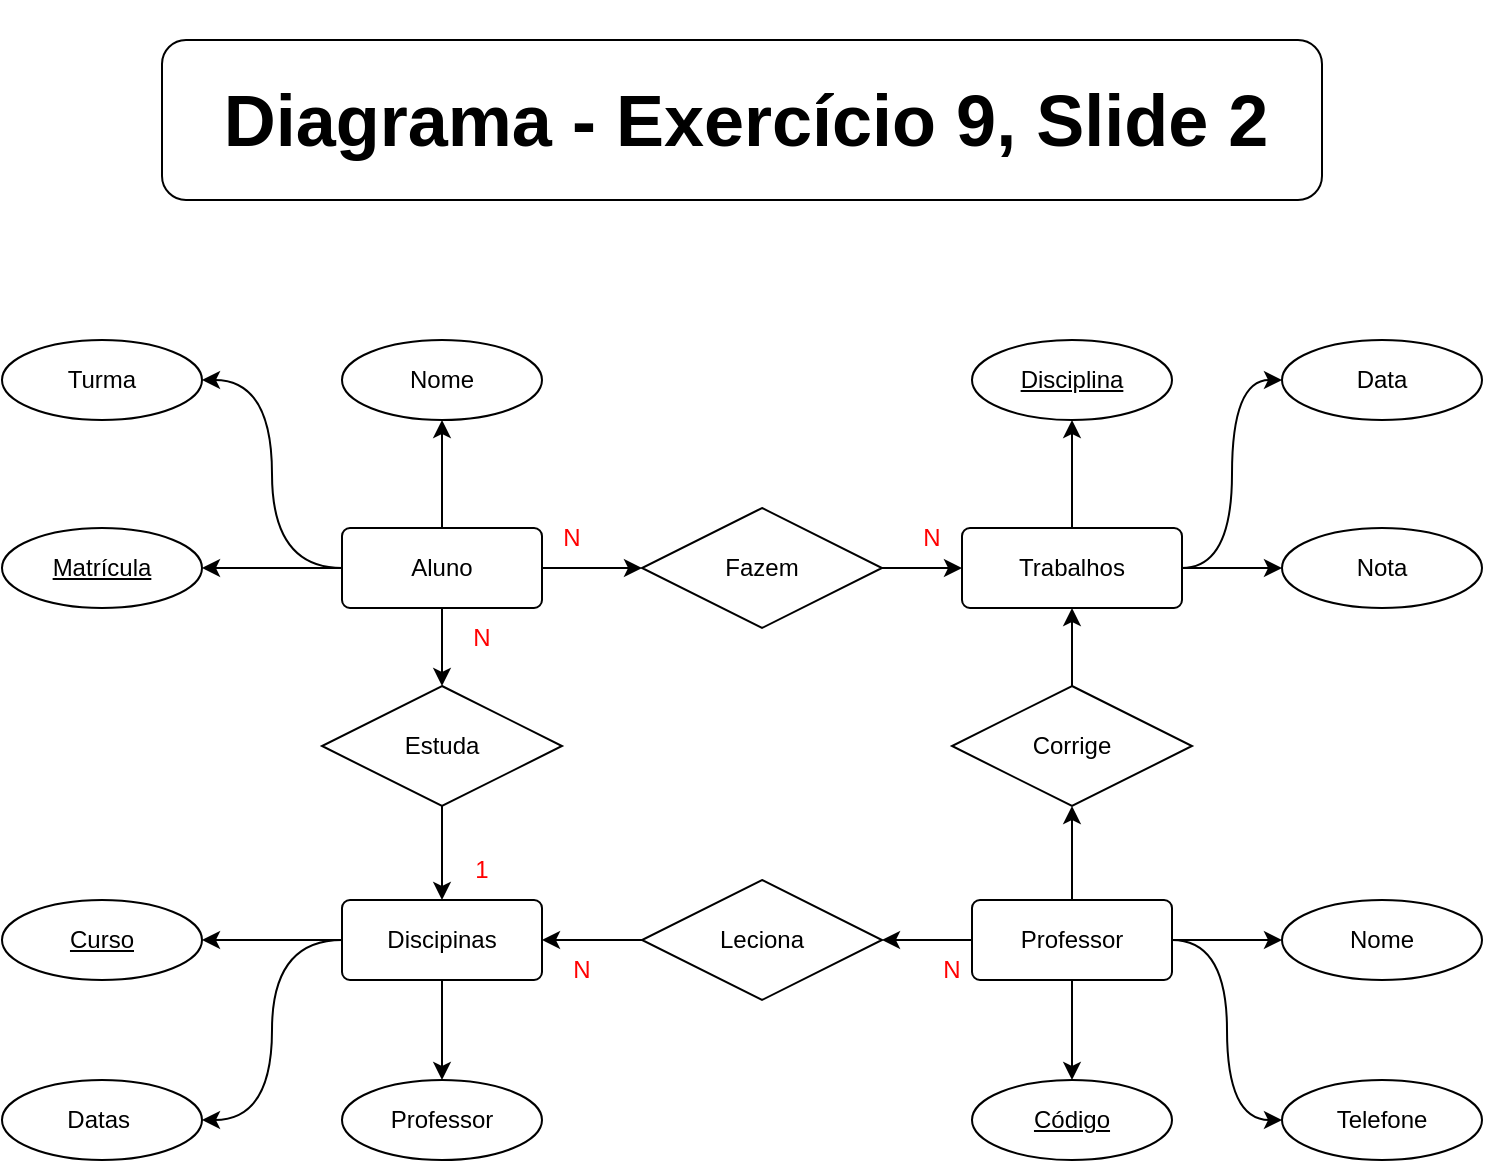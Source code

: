 <mxfile version="21.1.2" type="device">
  <diagram name="Página-1" id="HABWNmmrTjylRG4YeeoC">
    <mxGraphModel dx="1600" dy="880" grid="1" gridSize="10" guides="1" tooltips="1" connect="1" arrows="1" fold="1" page="1" pageScale="1" pageWidth="1169" pageHeight="827" math="0" shadow="0">
      <root>
        <mxCell id="0" />
        <mxCell id="1" parent="0" />
        <mxCell id="paBnbzWP_9Ow9Vpvi2vz-33" style="edgeStyle=orthogonalEdgeStyle;rounded=0;orthogonalLoop=1;jettySize=auto;html=1;curved=1;" parent="1" source="paBnbzWP_9Ow9Vpvi2vz-1" target="paBnbzWP_9Ow9Vpvi2vz-29" edge="1">
          <mxGeometry relative="1" as="geometry" />
        </mxCell>
        <mxCell id="paBnbzWP_9Ow9Vpvi2vz-34" style="edgeStyle=orthogonalEdgeStyle;rounded=0;orthogonalLoop=1;jettySize=auto;html=1;curved=1;" parent="1" source="paBnbzWP_9Ow9Vpvi2vz-1" target="paBnbzWP_9Ow9Vpvi2vz-22" edge="1">
          <mxGeometry relative="1" as="geometry" />
        </mxCell>
        <mxCell id="paBnbzWP_9Ow9Vpvi2vz-44" style="edgeStyle=orthogonalEdgeStyle;rounded=0;orthogonalLoop=1;jettySize=auto;html=1;curved=1;" parent="1" source="paBnbzWP_9Ow9Vpvi2vz-1" target="paBnbzWP_9Ow9Vpvi2vz-13" edge="1">
          <mxGeometry relative="1" as="geometry" />
        </mxCell>
        <mxCell id="paBnbzWP_9Ow9Vpvi2vz-45" style="edgeStyle=orthogonalEdgeStyle;rounded=0;orthogonalLoop=1;jettySize=auto;html=1;entryX=0.5;entryY=1;entryDx=0;entryDy=0;curved=1;" parent="1" source="paBnbzWP_9Ow9Vpvi2vz-1" target="paBnbzWP_9Ow9Vpvi2vz-12" edge="1">
          <mxGeometry relative="1" as="geometry" />
        </mxCell>
        <mxCell id="paBnbzWP_9Ow9Vpvi2vz-46" style="edgeStyle=orthogonalEdgeStyle;rounded=0;orthogonalLoop=1;jettySize=auto;html=1;entryX=1;entryY=0.5;entryDx=0;entryDy=0;curved=1;" parent="1" source="paBnbzWP_9Ow9Vpvi2vz-1" target="paBnbzWP_9Ow9Vpvi2vz-16" edge="1">
          <mxGeometry relative="1" as="geometry" />
        </mxCell>
        <mxCell id="paBnbzWP_9Ow9Vpvi2vz-1" value="Aluno" style="rounded=1;arcSize=10;whiteSpace=wrap;html=1;align=center;" parent="1" vertex="1">
          <mxGeometry x="385" y="334" width="100" height="40" as="geometry" />
        </mxCell>
        <mxCell id="paBnbzWP_9Ow9Vpvi2vz-47" style="edgeStyle=orthogonalEdgeStyle;rounded=0;orthogonalLoop=1;jettySize=auto;html=1;entryX=0.5;entryY=1;entryDx=0;entryDy=0;curved=1;" parent="1" source="paBnbzWP_9Ow9Vpvi2vz-3" target="paBnbzWP_9Ow9Vpvi2vz-43" edge="1">
          <mxGeometry relative="1" as="geometry" />
        </mxCell>
        <mxCell id="paBnbzWP_9Ow9Vpvi2vz-48" style="edgeStyle=orthogonalEdgeStyle;rounded=0;orthogonalLoop=1;jettySize=auto;html=1;entryX=0;entryY=0.5;entryDx=0;entryDy=0;curved=1;" parent="1" source="paBnbzWP_9Ow9Vpvi2vz-3" target="paBnbzWP_9Ow9Vpvi2vz-17" edge="1">
          <mxGeometry relative="1" as="geometry" />
        </mxCell>
        <mxCell id="paBnbzWP_9Ow9Vpvi2vz-49" style="edgeStyle=orthogonalEdgeStyle;rounded=0;orthogonalLoop=1;jettySize=auto;html=1;entryX=0;entryY=0.5;entryDx=0;entryDy=0;curved=1;" parent="1" source="paBnbzWP_9Ow9Vpvi2vz-3" target="paBnbzWP_9Ow9Vpvi2vz-19" edge="1">
          <mxGeometry relative="1" as="geometry" />
        </mxCell>
        <mxCell id="paBnbzWP_9Ow9Vpvi2vz-3" value="Trabalhos" style="rounded=1;arcSize=10;whiteSpace=wrap;html=1;align=center;" parent="1" vertex="1">
          <mxGeometry x="695" y="334" width="110" height="40" as="geometry" />
        </mxCell>
        <mxCell id="paBnbzWP_9Ow9Vpvi2vz-53" style="edgeStyle=orthogonalEdgeStyle;rounded=0;orthogonalLoop=1;jettySize=auto;html=1;curved=1;" parent="1" source="paBnbzWP_9Ow9Vpvi2vz-5" target="paBnbzWP_9Ow9Vpvi2vz-40" edge="1">
          <mxGeometry relative="1" as="geometry" />
        </mxCell>
        <mxCell id="paBnbzWP_9Ow9Vpvi2vz-54" style="edgeStyle=orthogonalEdgeStyle;rounded=0;orthogonalLoop=1;jettySize=auto;html=1;exitX=0;exitY=0.5;exitDx=0;exitDy=0;curved=1;" parent="1" source="paBnbzWP_9Ow9Vpvi2vz-5" target="paBnbzWP_9Ow9Vpvi2vz-39" edge="1">
          <mxGeometry relative="1" as="geometry" />
        </mxCell>
        <mxCell id="paBnbzWP_9Ow9Vpvi2vz-56" style="edgeStyle=orthogonalEdgeStyle;rounded=0;orthogonalLoop=1;jettySize=auto;html=1;entryX=1;entryY=0.5;entryDx=0;entryDy=0;curved=1;" parent="1" source="paBnbzWP_9Ow9Vpvi2vz-5" target="paBnbzWP_9Ow9Vpvi2vz-41" edge="1">
          <mxGeometry relative="1" as="geometry" />
        </mxCell>
        <mxCell id="paBnbzWP_9Ow9Vpvi2vz-5" value="Discipinas" style="rounded=1;arcSize=10;whiteSpace=wrap;html=1;align=center;" parent="1" vertex="1">
          <mxGeometry x="385" y="520" width="100" height="40" as="geometry" />
        </mxCell>
        <mxCell id="paBnbzWP_9Ow9Vpvi2vz-24" style="edgeStyle=orthogonalEdgeStyle;rounded=0;orthogonalLoop=1;jettySize=auto;html=1;curved=1;" parent="1" source="paBnbzWP_9Ow9Vpvi2vz-6" target="paBnbzWP_9Ow9Vpvi2vz-23" edge="1">
          <mxGeometry relative="1" as="geometry" />
        </mxCell>
        <mxCell id="paBnbzWP_9Ow9Vpvi2vz-28" style="edgeStyle=orthogonalEdgeStyle;rounded=0;orthogonalLoop=1;jettySize=auto;html=1;curved=1;" parent="1" source="paBnbzWP_9Ow9Vpvi2vz-6" target="paBnbzWP_9Ow9Vpvi2vz-26" edge="1">
          <mxGeometry relative="1" as="geometry" />
        </mxCell>
        <mxCell id="paBnbzWP_9Ow9Vpvi2vz-50" style="edgeStyle=orthogonalEdgeStyle;rounded=0;orthogonalLoop=1;jettySize=auto;html=1;entryX=0.5;entryY=0;entryDx=0;entryDy=0;curved=1;" parent="1" source="paBnbzWP_9Ow9Vpvi2vz-6" target="paBnbzWP_9Ow9Vpvi2vz-42" edge="1">
          <mxGeometry relative="1" as="geometry" />
        </mxCell>
        <mxCell id="paBnbzWP_9Ow9Vpvi2vz-51" style="edgeStyle=orthogonalEdgeStyle;rounded=0;orthogonalLoop=1;jettySize=auto;html=1;exitX=1;exitY=0.5;exitDx=0;exitDy=0;entryX=0;entryY=0.5;entryDx=0;entryDy=0;curved=1;" parent="1" source="paBnbzWP_9Ow9Vpvi2vz-6" target="paBnbzWP_9Ow9Vpvi2vz-37" edge="1">
          <mxGeometry relative="1" as="geometry" />
        </mxCell>
        <mxCell id="paBnbzWP_9Ow9Vpvi2vz-52" style="edgeStyle=orthogonalEdgeStyle;rounded=0;orthogonalLoop=1;jettySize=auto;html=1;entryX=0;entryY=0.5;entryDx=0;entryDy=0;curved=1;" parent="1" source="paBnbzWP_9Ow9Vpvi2vz-6" target="paBnbzWP_9Ow9Vpvi2vz-38" edge="1">
          <mxGeometry relative="1" as="geometry" />
        </mxCell>
        <mxCell id="paBnbzWP_9Ow9Vpvi2vz-6" value="Professor" style="rounded=1;arcSize=10;whiteSpace=wrap;html=1;align=center;" parent="1" vertex="1">
          <mxGeometry x="700" y="520" width="100" height="40" as="geometry" />
        </mxCell>
        <mxCell id="paBnbzWP_9Ow9Vpvi2vz-12" value="Nome" style="ellipse;whiteSpace=wrap;html=1;align=center;" parent="1" vertex="1">
          <mxGeometry x="385" y="240" width="100" height="40" as="geometry" />
        </mxCell>
        <mxCell id="paBnbzWP_9Ow9Vpvi2vz-13" value="Matrícula" style="ellipse;whiteSpace=wrap;html=1;align=center;fontStyle=4;" parent="1" vertex="1">
          <mxGeometry x="215" y="334" width="100" height="40" as="geometry" />
        </mxCell>
        <mxCell id="paBnbzWP_9Ow9Vpvi2vz-16" value="Turma" style="ellipse;whiteSpace=wrap;html=1;align=center;" parent="1" vertex="1">
          <mxGeometry x="215" y="240" width="100" height="40" as="geometry" />
        </mxCell>
        <mxCell id="paBnbzWP_9Ow9Vpvi2vz-17" value="Nota" style="ellipse;whiteSpace=wrap;html=1;align=center;" parent="1" vertex="1">
          <mxGeometry x="855" y="334" width="100" height="40" as="geometry" />
        </mxCell>
        <mxCell id="paBnbzWP_9Ow9Vpvi2vz-19" value="Data" style="ellipse;whiteSpace=wrap;html=1;align=center;" parent="1" vertex="1">
          <mxGeometry x="855" y="240" width="100" height="40" as="geometry" />
        </mxCell>
        <mxCell id="paBnbzWP_9Ow9Vpvi2vz-35" style="edgeStyle=orthogonalEdgeStyle;rounded=0;orthogonalLoop=1;jettySize=auto;html=1;entryX=0.5;entryY=0;entryDx=0;entryDy=0;curved=1;" parent="1" source="paBnbzWP_9Ow9Vpvi2vz-22" target="paBnbzWP_9Ow9Vpvi2vz-5" edge="1">
          <mxGeometry relative="1" as="geometry" />
        </mxCell>
        <mxCell id="paBnbzWP_9Ow9Vpvi2vz-22" value="Estuda" style="shape=rhombus;perimeter=rhombusPerimeter;whiteSpace=wrap;html=1;align=center;" parent="1" vertex="1">
          <mxGeometry x="375" y="413" width="120" height="60" as="geometry" />
        </mxCell>
        <mxCell id="paBnbzWP_9Ow9Vpvi2vz-25" style="edgeStyle=orthogonalEdgeStyle;rounded=0;orthogonalLoop=1;jettySize=auto;html=1;entryX=1;entryY=0.5;entryDx=0;entryDy=0;curved=1;" parent="1" source="paBnbzWP_9Ow9Vpvi2vz-23" target="paBnbzWP_9Ow9Vpvi2vz-5" edge="1">
          <mxGeometry relative="1" as="geometry" />
        </mxCell>
        <mxCell id="paBnbzWP_9Ow9Vpvi2vz-23" value="Leciona" style="shape=rhombus;perimeter=rhombusPerimeter;whiteSpace=wrap;html=1;align=center;" parent="1" vertex="1">
          <mxGeometry x="535" y="510" width="120" height="60" as="geometry" />
        </mxCell>
        <mxCell id="paBnbzWP_9Ow9Vpvi2vz-27" style="edgeStyle=orthogonalEdgeStyle;rounded=0;orthogonalLoop=1;jettySize=auto;html=1;curved=1;" parent="1" source="paBnbzWP_9Ow9Vpvi2vz-26" target="paBnbzWP_9Ow9Vpvi2vz-3" edge="1">
          <mxGeometry relative="1" as="geometry" />
        </mxCell>
        <mxCell id="paBnbzWP_9Ow9Vpvi2vz-26" value="Corrige" style="shape=rhombus;perimeter=rhombusPerimeter;whiteSpace=wrap;html=1;align=center;" parent="1" vertex="1">
          <mxGeometry x="690" y="413" width="120" height="60" as="geometry" />
        </mxCell>
        <mxCell id="paBnbzWP_9Ow9Vpvi2vz-32" style="edgeStyle=orthogonalEdgeStyle;rounded=0;orthogonalLoop=1;jettySize=auto;html=1;exitX=1;exitY=0.5;exitDx=0;exitDy=0;entryX=0;entryY=0.5;entryDx=0;entryDy=0;curved=1;" parent="1" source="paBnbzWP_9Ow9Vpvi2vz-29" target="paBnbzWP_9Ow9Vpvi2vz-3" edge="1">
          <mxGeometry relative="1" as="geometry" />
        </mxCell>
        <mxCell id="paBnbzWP_9Ow9Vpvi2vz-29" value="Fazem" style="shape=rhombus;perimeter=rhombusPerimeter;whiteSpace=wrap;html=1;align=center;" parent="1" vertex="1">
          <mxGeometry x="535" y="324" width="120" height="60" as="geometry" />
        </mxCell>
        <mxCell id="paBnbzWP_9Ow9Vpvi2vz-37" value="Nome" style="ellipse;whiteSpace=wrap;html=1;align=center;" parent="1" vertex="1">
          <mxGeometry x="855" y="520" width="100" height="40" as="geometry" />
        </mxCell>
        <mxCell id="paBnbzWP_9Ow9Vpvi2vz-38" value="Telefone" style="ellipse;whiteSpace=wrap;html=1;align=center;" parent="1" vertex="1">
          <mxGeometry x="855" y="610" width="100" height="40" as="geometry" />
        </mxCell>
        <mxCell id="paBnbzWP_9Ow9Vpvi2vz-39" value="Curso" style="ellipse;whiteSpace=wrap;html=1;align=center;fontStyle=4;" parent="1" vertex="1">
          <mxGeometry x="215" y="520" width="100" height="40" as="geometry" />
        </mxCell>
        <mxCell id="paBnbzWP_9Ow9Vpvi2vz-40" value="Professor" style="ellipse;whiteSpace=wrap;html=1;align=center;" parent="1" vertex="1">
          <mxGeometry x="385" y="610" width="100" height="40" as="geometry" />
        </mxCell>
        <mxCell id="paBnbzWP_9Ow9Vpvi2vz-41" value="Datas&amp;nbsp;" style="ellipse;whiteSpace=wrap;html=1;align=center;" parent="1" vertex="1">
          <mxGeometry x="215" y="610" width="100" height="40" as="geometry" />
        </mxCell>
        <mxCell id="paBnbzWP_9Ow9Vpvi2vz-42" value="Código" style="ellipse;whiteSpace=wrap;html=1;align=center;fontStyle=4;" parent="1" vertex="1">
          <mxGeometry x="700" y="610" width="100" height="40" as="geometry" />
        </mxCell>
        <mxCell id="paBnbzWP_9Ow9Vpvi2vz-43" value="Disciplina" style="ellipse;whiteSpace=wrap;html=1;align=center;fontStyle=4;" parent="1" vertex="1">
          <mxGeometry x="700" y="240" width="100" height="40" as="geometry" />
        </mxCell>
        <mxCell id="9R1Azj-J2k3jQDTuKgVz-1" value="&lt;font color=&quot;#ff0000&quot;&gt;N&lt;/font&gt;" style="text;html=1;strokeColor=none;fillColor=none;align=center;verticalAlign=middle;whiteSpace=wrap;rounded=0;" vertex="1" parent="1">
          <mxGeometry x="470" y="324" width="60" height="30" as="geometry" />
        </mxCell>
        <mxCell id="9R1Azj-J2k3jQDTuKgVz-2" value="&lt;font color=&quot;#ff0000&quot;&gt;N&lt;/font&gt;" style="text;html=1;strokeColor=none;fillColor=none;align=center;verticalAlign=middle;whiteSpace=wrap;rounded=0;" vertex="1" parent="1">
          <mxGeometry x="650" y="324" width="60" height="30" as="geometry" />
        </mxCell>
        <mxCell id="9R1Azj-J2k3jQDTuKgVz-3" value="&lt;font color=&quot;#ff0000&quot;&gt;N&lt;/font&gt;" style="text;html=1;strokeColor=none;fillColor=none;align=center;verticalAlign=middle;whiteSpace=wrap;rounded=0;" vertex="1" parent="1">
          <mxGeometry x="660" y="540" width="60" height="30" as="geometry" />
        </mxCell>
        <mxCell id="9R1Azj-J2k3jQDTuKgVz-4" value="&lt;font color=&quot;#ff0000&quot;&gt;N&lt;/font&gt;" style="text;html=1;strokeColor=none;fillColor=none;align=center;verticalAlign=middle;whiteSpace=wrap;rounded=0;" vertex="1" parent="1">
          <mxGeometry x="475" y="540" width="60" height="30" as="geometry" />
        </mxCell>
        <mxCell id="9R1Azj-J2k3jQDTuKgVz-5" value="&lt;font color=&quot;#ff0000&quot;&gt;N&lt;/font&gt;" style="text;html=1;strokeColor=none;fillColor=none;align=center;verticalAlign=middle;whiteSpace=wrap;rounded=0;" vertex="1" parent="1">
          <mxGeometry x="425" y="374" width="60" height="30" as="geometry" />
        </mxCell>
        <mxCell id="9R1Azj-J2k3jQDTuKgVz-6" value="&lt;font color=&quot;#ff0000&quot;&gt;1&lt;/font&gt;" style="text;html=1;strokeColor=none;fillColor=none;align=center;verticalAlign=middle;whiteSpace=wrap;rounded=0;" vertex="1" parent="1">
          <mxGeometry x="425" y="490" width="60" height="30" as="geometry" />
        </mxCell>
        <mxCell id="9R1Azj-J2k3jQDTuKgVz-7" value="" style="rounded=1;whiteSpace=wrap;html=1;fontSize=36;" vertex="1" parent="1">
          <mxGeometry x="295" y="90" width="580" height="80" as="geometry" />
        </mxCell>
        <mxCell id="9R1Azj-J2k3jQDTuKgVz-8" value="&lt;span style=&quot;font-size: 36px;&quot;&gt;&lt;b&gt;Diagrama - Exercício 9, Slide 2&lt;/b&gt;&lt;/span&gt;" style="text;html=1;strokeColor=none;fillColor=none;align=center;verticalAlign=middle;whiteSpace=wrap;rounded=0;" vertex="1" parent="1">
          <mxGeometry x="299" y="70" width="576" height="120" as="geometry" />
        </mxCell>
      </root>
    </mxGraphModel>
  </diagram>
</mxfile>
